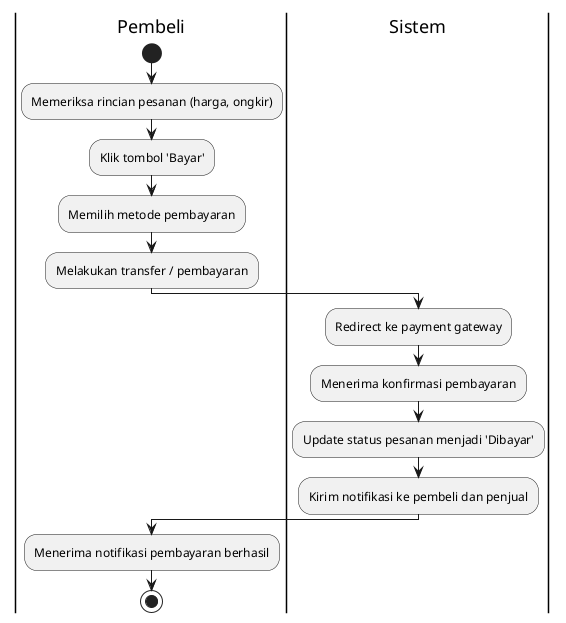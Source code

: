 @startuml
|Pembeli|
start
:Memeriksa rincian pesanan (harga, ongkir);
:Klik tombol 'Bayar';
:Memilih metode pembayaran;
:Melakukan transfer / pembayaran;
|Sistem|
:Redirect ke payment gateway;
:Menerima konfirmasi pembayaran;
:Update status pesanan menjadi 'Dibayar';
:Kirim notifikasi ke pembeli dan penjual;
|Pembeli|
:Menerima notifikasi pembayaran berhasil;
stop
@enduml